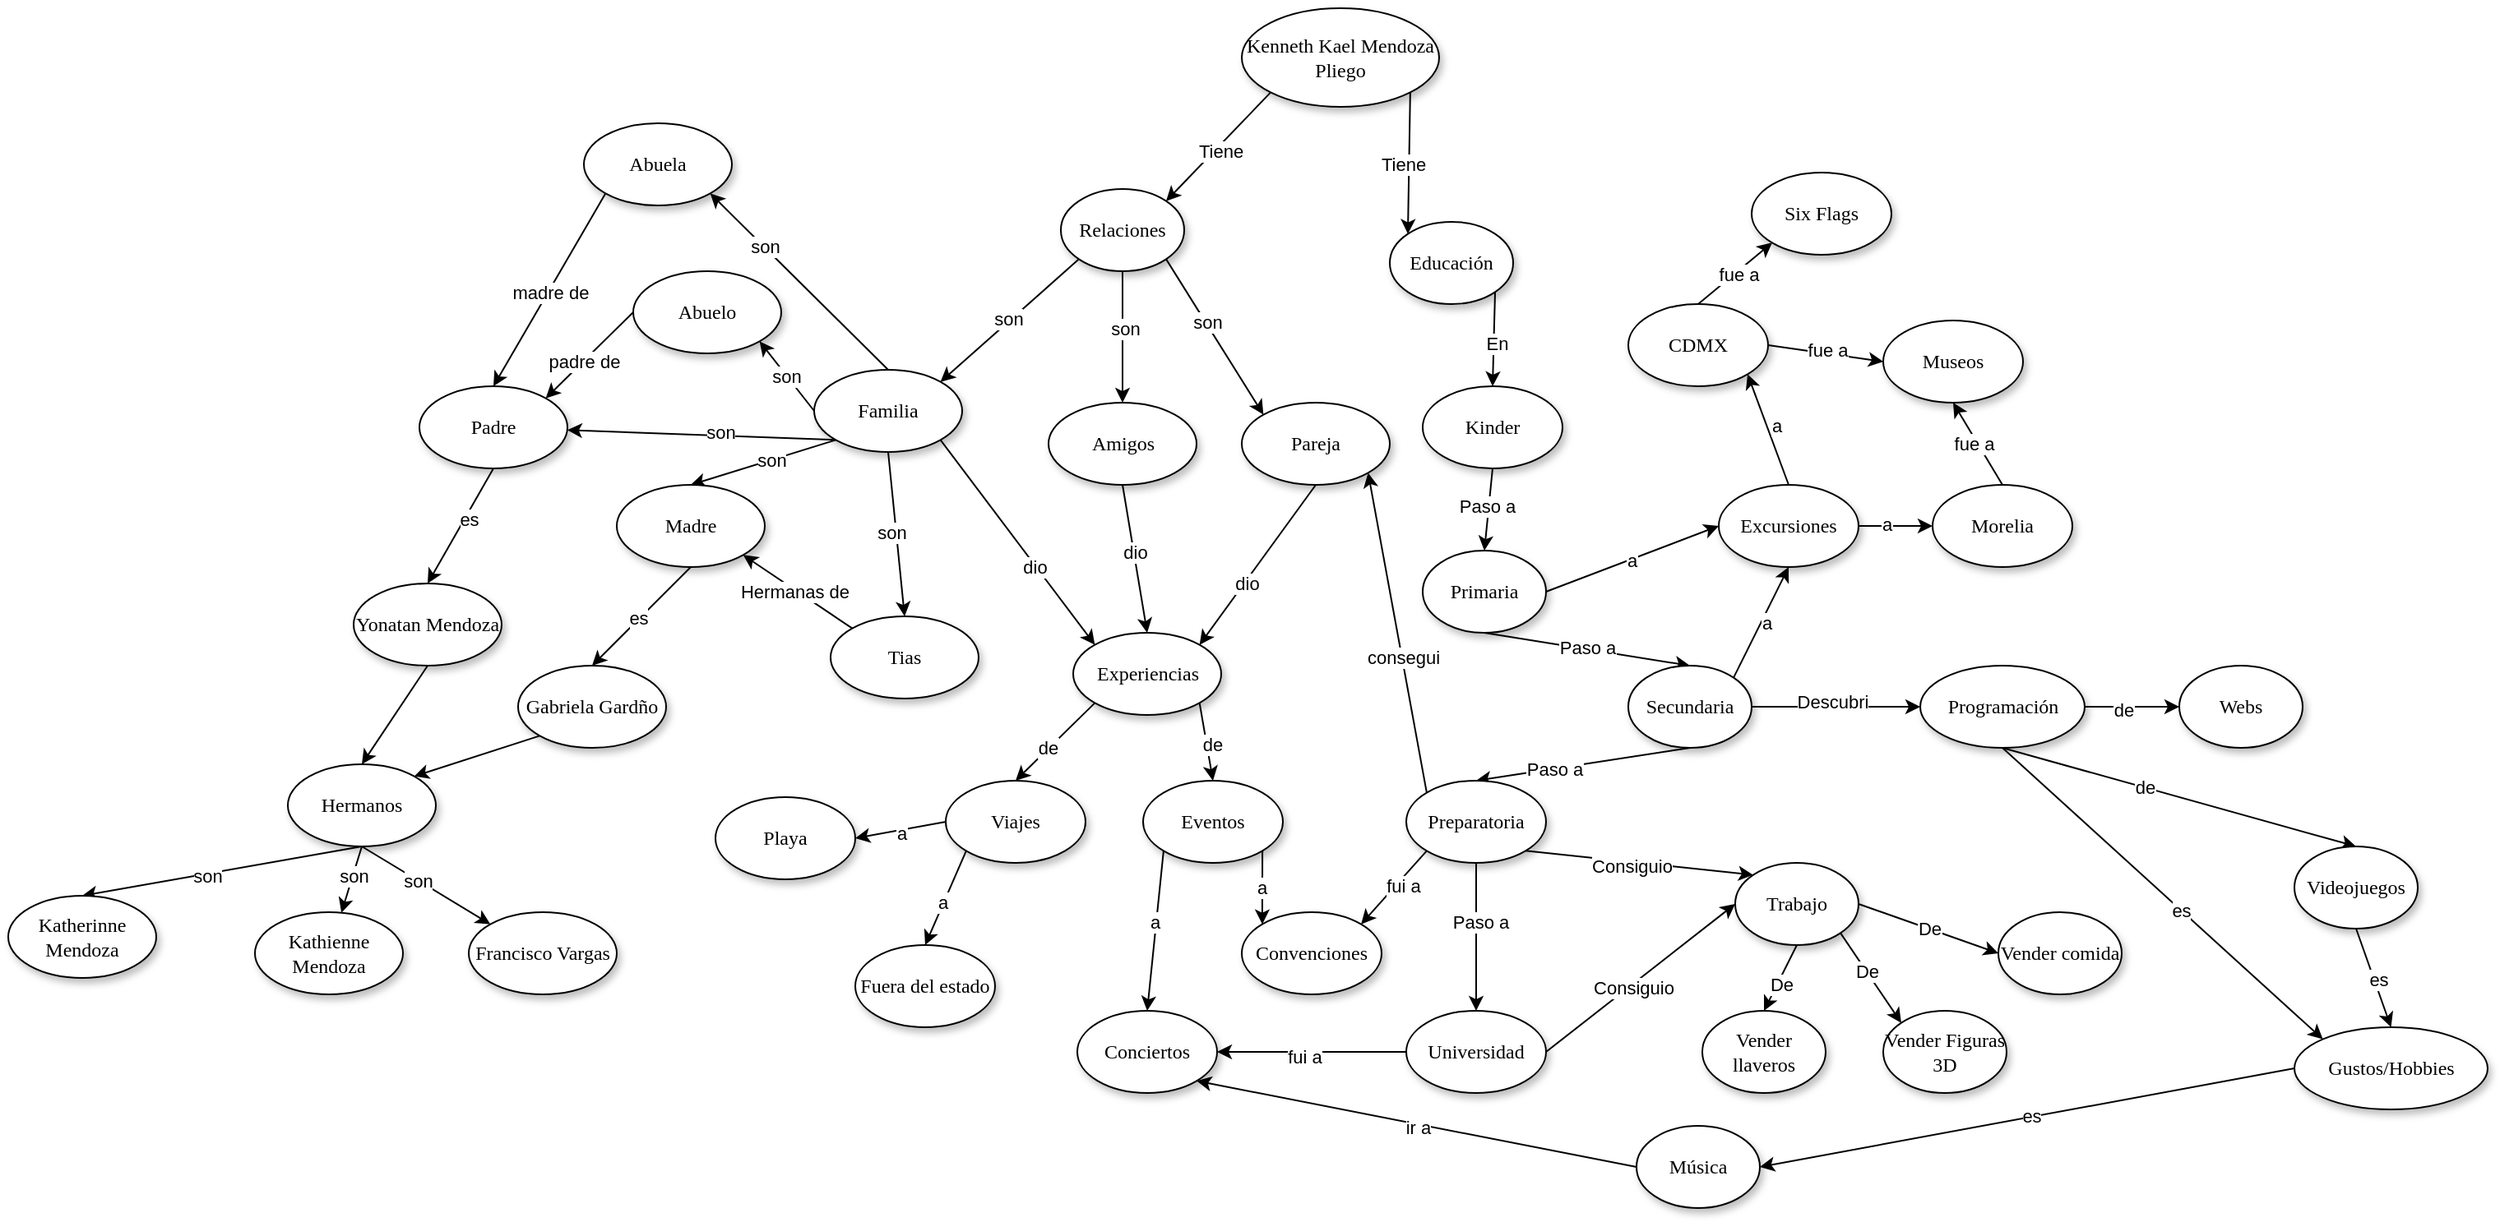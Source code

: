 <mxfile version="22.1.3" type="github">
  <diagram name="Page-1" id="42789a77-a242-8287-6e28-9cd8cfd52e62">
    <mxGraphModel dx="3133" dy="1157" grid="1" gridSize="10" guides="1" tooltips="1" connect="1" arrows="1" fold="1" page="1" pageScale="1" pageWidth="1100" pageHeight="850" background="none" math="0" shadow="0">
      <root>
        <mxCell id="0" />
        <mxCell id="1" parent="0" />
        <mxCell id="-r_-isTQhQeDBbnG6gLD-17" style="rounded=0;orthogonalLoop=1;jettySize=auto;html=1;exitX=1;exitY=1;exitDx=0;exitDy=0;entryX=0;entryY=0;entryDx=0;entryDy=0;" parent="1" source="1ea317790d2ca983-1" target="1ea317790d2ca983-3" edge="1">
          <mxGeometry relative="1" as="geometry" />
        </mxCell>
        <mxCell id="-r_-isTQhQeDBbnG6gLD-61" value="Tiene" style="edgeLabel;html=1;align=center;verticalAlign=middle;resizable=0;points=[];" parent="-r_-isTQhQeDBbnG6gLD-17" vertex="1" connectable="0">
          <mxGeometry x="0.027" y="-4" relative="1" as="geometry">
            <mxPoint as="offset" />
          </mxGeometry>
        </mxCell>
        <mxCell id="-r_-isTQhQeDBbnG6gLD-43" style="rounded=0;orthogonalLoop=1;jettySize=auto;html=1;exitX=0;exitY=1;exitDx=0;exitDy=0;entryX=1;entryY=0;entryDx=0;entryDy=0;" parent="1" source="1ea317790d2ca983-1" target="S-vitXxfWEApG-Yg7RLW-3" edge="1">
          <mxGeometry relative="1" as="geometry" />
        </mxCell>
        <mxCell id="-r_-isTQhQeDBbnG6gLD-60" value="Tiene" style="edgeLabel;html=1;align=center;verticalAlign=middle;resizable=0;points=[];" parent="-r_-isTQhQeDBbnG6gLD-43" vertex="1" connectable="0">
          <mxGeometry x="0.024" y="3" relative="1" as="geometry">
            <mxPoint as="offset" />
          </mxGeometry>
        </mxCell>
        <mxCell id="1ea317790d2ca983-1" value="Kenneth Kael Mendoza Pliego" style="ellipse;whiteSpace=wrap;html=1;rounded=0;shadow=1;comic=0;labelBackgroundColor=none;strokeWidth=1;fontFamily=Verdana;fontSize=12;align=center;" parent="1" vertex="1">
          <mxGeometry x="-50" width="120" height="60" as="geometry" />
        </mxCell>
        <mxCell id="-r_-isTQhQeDBbnG6gLD-18" style="rounded=0;orthogonalLoop=1;jettySize=auto;html=1;exitX=1;exitY=1;exitDx=0;exitDy=0;entryX=0.5;entryY=0;entryDx=0;entryDy=0;" parent="1" source="1ea317790d2ca983-3" target="S-vitXxfWEApG-Yg7RLW-14" edge="1">
          <mxGeometry relative="1" as="geometry" />
        </mxCell>
        <mxCell id="-r_-isTQhQeDBbnG6gLD-62" value="En" style="edgeLabel;html=1;align=center;verticalAlign=middle;resizable=0;points=[];" parent="-r_-isTQhQeDBbnG6gLD-18" vertex="1" connectable="0">
          <mxGeometry x="0.1" y="2" relative="1" as="geometry">
            <mxPoint as="offset" />
          </mxGeometry>
        </mxCell>
        <mxCell id="1ea317790d2ca983-3" value="&lt;span&gt;Educación&lt;/span&gt;" style="ellipse;whiteSpace=wrap;html=1;rounded=0;shadow=1;comic=0;labelBackgroundColor=none;strokeWidth=1;fontFamily=Verdana;fontSize=12;align=center;" parent="1" vertex="1">
          <mxGeometry x="40" y="130" width="75" height="50" as="geometry" />
        </mxCell>
        <mxCell id="-r_-isTQhQeDBbnG6gLD-40" style="rounded=0;orthogonalLoop=1;jettySize=auto;html=1;exitX=1;exitY=1;exitDx=0;exitDy=0;entryX=0;entryY=0;entryDx=0;entryDy=0;" parent="1" source="S-vitXxfWEApG-Yg7RLW-3" target="S-vitXxfWEApG-Yg7RLW-9" edge="1">
          <mxGeometry relative="1" as="geometry" />
        </mxCell>
        <mxCell id="-r_-isTQhQeDBbnG6gLD-80" value="son" style="edgeLabel;html=1;align=center;verticalAlign=middle;resizable=0;points=[];" parent="-r_-isTQhQeDBbnG6gLD-40" vertex="1" connectable="0">
          <mxGeometry x="-0.197" y="1" relative="1" as="geometry">
            <mxPoint as="offset" />
          </mxGeometry>
        </mxCell>
        <mxCell id="-r_-isTQhQeDBbnG6gLD-41" style="rounded=0;orthogonalLoop=1;jettySize=auto;html=1;exitX=0.5;exitY=1;exitDx=0;exitDy=0;entryX=0.5;entryY=0;entryDx=0;entryDy=0;" parent="1" source="S-vitXxfWEApG-Yg7RLW-3" target="S-vitXxfWEApG-Yg7RLW-8" edge="1">
          <mxGeometry relative="1" as="geometry" />
        </mxCell>
        <mxCell id="-r_-isTQhQeDBbnG6gLD-79" value="son" style="edgeLabel;html=1;align=center;verticalAlign=middle;resizable=0;points=[];" parent="-r_-isTQhQeDBbnG6gLD-41" vertex="1" connectable="0">
          <mxGeometry x="-0.12" y="1" relative="1" as="geometry">
            <mxPoint as="offset" />
          </mxGeometry>
        </mxCell>
        <mxCell id="-r_-isTQhQeDBbnG6gLD-42" style="rounded=0;orthogonalLoop=1;jettySize=auto;html=1;exitX=0;exitY=1;exitDx=0;exitDy=0;entryX=1;entryY=0;entryDx=0;entryDy=0;" parent="1" source="S-vitXxfWEApG-Yg7RLW-3" target="S-vitXxfWEApG-Yg7RLW-7" edge="1">
          <mxGeometry relative="1" as="geometry" />
        </mxCell>
        <mxCell id="-r_-isTQhQeDBbnG6gLD-78" value="son" style="edgeLabel;html=1;align=center;verticalAlign=middle;resizable=0;points=[];" parent="-r_-isTQhQeDBbnG6gLD-42" vertex="1" connectable="0">
          <mxGeometry x="-0.001" y="-2" relative="1" as="geometry">
            <mxPoint as="offset" />
          </mxGeometry>
        </mxCell>
        <mxCell id="S-vitXxfWEApG-Yg7RLW-3" value="&lt;span&gt;Relaciones&lt;br&gt;&lt;/span&gt;" style="ellipse;whiteSpace=wrap;html=1;rounded=0;shadow=1;comic=0;labelBackgroundColor=none;strokeWidth=1;fontFamily=Verdana;fontSize=12;align=center;" parent="1" vertex="1">
          <mxGeometry x="-160" y="110" width="75" height="50" as="geometry" />
        </mxCell>
        <mxCell id="KmFVIG2ejfnUn7Ic81ta-1" style="rounded=0;orthogonalLoop=1;jettySize=auto;html=1;exitX=0;exitY=1;exitDx=0;exitDy=0;entryX=0.5;entryY=0;entryDx=0;entryDy=0;" edge="1" parent="1" source="S-vitXxfWEApG-Yg7RLW-4" target="-r_-isTQhQeDBbnG6gLD-57">
          <mxGeometry relative="1" as="geometry" />
        </mxCell>
        <mxCell id="KmFVIG2ejfnUn7Ic81ta-2" value="de" style="edgeLabel;html=1;align=center;verticalAlign=middle;resizable=0;points=[];" vertex="1" connectable="0" parent="KmFVIG2ejfnUn7Ic81ta-1">
          <mxGeometry x="0.152" y="-1" relative="1" as="geometry">
            <mxPoint as="offset" />
          </mxGeometry>
        </mxCell>
        <mxCell id="KmFVIG2ejfnUn7Ic81ta-3" style="rounded=0;orthogonalLoop=1;jettySize=auto;html=1;exitX=1;exitY=1;exitDx=0;exitDy=0;entryX=0.5;entryY=0;entryDx=0;entryDy=0;" edge="1" parent="1" source="S-vitXxfWEApG-Yg7RLW-4" target="-r_-isTQhQeDBbnG6gLD-126">
          <mxGeometry relative="1" as="geometry" />
        </mxCell>
        <mxCell id="KmFVIG2ejfnUn7Ic81ta-4" value="de" style="edgeLabel;html=1;align=center;verticalAlign=middle;resizable=0;points=[];" vertex="1" connectable="0" parent="KmFVIG2ejfnUn7Ic81ta-3">
          <mxGeometry x="0.075" y="3" relative="1" as="geometry">
            <mxPoint as="offset" />
          </mxGeometry>
        </mxCell>
        <mxCell id="S-vitXxfWEApG-Yg7RLW-4" value="&lt;span&gt;Experiencias&lt;br&gt;&lt;/span&gt;" style="ellipse;whiteSpace=wrap;html=1;rounded=0;shadow=1;comic=0;labelBackgroundColor=none;strokeWidth=1;fontFamily=Verdana;fontSize=12;align=center;" parent="1" vertex="1">
          <mxGeometry x="-152.5" y="380" width="90" height="50" as="geometry" />
        </mxCell>
        <mxCell id="-r_-isTQhQeDBbnG6gLD-5" style="rounded=0;orthogonalLoop=1;jettySize=auto;html=1;exitX=0;exitY=1;exitDx=0;exitDy=0;" parent="1" source="S-vitXxfWEApG-Yg7RLW-7" target="S-vitXxfWEApG-Yg7RLW-18" edge="1">
          <mxGeometry relative="1" as="geometry" />
        </mxCell>
        <mxCell id="-r_-isTQhQeDBbnG6gLD-85" value="son" style="edgeLabel;html=1;align=center;verticalAlign=middle;resizable=0;points=[];" parent="-r_-isTQhQeDBbnG6gLD-5" vertex="1" connectable="0">
          <mxGeometry x="-0.128" y="-2" relative="1" as="geometry">
            <mxPoint as="offset" />
          </mxGeometry>
        </mxCell>
        <mxCell id="-r_-isTQhQeDBbnG6gLD-6" style="rounded=0;orthogonalLoop=1;jettySize=auto;html=1;exitX=0;exitY=1;exitDx=0;exitDy=0;entryX=0.5;entryY=0;entryDx=0;entryDy=0;" parent="1" source="S-vitXxfWEApG-Yg7RLW-7" target="S-vitXxfWEApG-Yg7RLW-19" edge="1">
          <mxGeometry relative="1" as="geometry" />
        </mxCell>
        <mxCell id="-r_-isTQhQeDBbnG6gLD-84" value="son" style="edgeLabel;html=1;align=center;verticalAlign=middle;resizable=0;points=[];" parent="-r_-isTQhQeDBbnG6gLD-6" vertex="1" connectable="0">
          <mxGeometry x="-0.101" relative="1" as="geometry">
            <mxPoint as="offset" />
          </mxGeometry>
        </mxCell>
        <mxCell id="-r_-isTQhQeDBbnG6gLD-22" style="rounded=0;orthogonalLoop=1;jettySize=auto;html=1;exitX=1;exitY=1;exitDx=0;exitDy=0;entryX=0;entryY=0;entryDx=0;entryDy=0;" parent="1" source="S-vitXxfWEApG-Yg7RLW-7" target="S-vitXxfWEApG-Yg7RLW-4" edge="1">
          <mxGeometry relative="1" as="geometry" />
        </mxCell>
        <mxCell id="-r_-isTQhQeDBbnG6gLD-83" value="dio" style="edgeLabel;html=1;align=center;verticalAlign=middle;resizable=0;points=[];" parent="-r_-isTQhQeDBbnG6gLD-22" vertex="1" connectable="0">
          <mxGeometry x="0.228" y="-1" relative="1" as="geometry">
            <mxPoint as="offset" />
          </mxGeometry>
        </mxCell>
        <mxCell id="-r_-isTQhQeDBbnG6gLD-115" style="rounded=0;orthogonalLoop=1;jettySize=auto;html=1;exitX=0;exitY=0.5;exitDx=0;exitDy=0;entryX=1;entryY=1;entryDx=0;entryDy=0;" parent="1" source="S-vitXxfWEApG-Yg7RLW-7" target="S-vitXxfWEApG-Yg7RLW-30" edge="1">
          <mxGeometry relative="1" as="geometry" />
        </mxCell>
        <mxCell id="-r_-isTQhQeDBbnG6gLD-116" value="son" style="edgeLabel;html=1;align=center;verticalAlign=middle;resizable=0;points=[];" parent="-r_-isTQhQeDBbnG6gLD-115" vertex="1" connectable="0">
          <mxGeometry x="0.027" relative="1" as="geometry">
            <mxPoint as="offset" />
          </mxGeometry>
        </mxCell>
        <mxCell id="-r_-isTQhQeDBbnG6gLD-117" style="rounded=0;orthogonalLoop=1;jettySize=auto;html=1;exitX=0.5;exitY=0;exitDx=0;exitDy=0;entryX=1;entryY=1;entryDx=0;entryDy=0;" parent="1" source="S-vitXxfWEApG-Yg7RLW-7" target="S-vitXxfWEApG-Yg7RLW-31" edge="1">
          <mxGeometry relative="1" as="geometry" />
        </mxCell>
        <mxCell id="-r_-isTQhQeDBbnG6gLD-118" value="son" style="edgeLabel;html=1;align=center;verticalAlign=middle;resizable=0;points=[];" parent="-r_-isTQhQeDBbnG6gLD-117" vertex="1" connectable="0">
          <mxGeometry x="0.397" y="-1" relative="1" as="geometry">
            <mxPoint as="offset" />
          </mxGeometry>
        </mxCell>
        <mxCell id="-r_-isTQhQeDBbnG6gLD-123" style="rounded=0;orthogonalLoop=1;jettySize=auto;html=1;exitX=0.5;exitY=1;exitDx=0;exitDy=0;entryX=0.5;entryY=0;entryDx=0;entryDy=0;" parent="1" source="S-vitXxfWEApG-Yg7RLW-7" target="S-vitXxfWEApG-Yg7RLW-29" edge="1">
          <mxGeometry relative="1" as="geometry" />
        </mxCell>
        <mxCell id="-r_-isTQhQeDBbnG6gLD-124" value="son" style="edgeLabel;html=1;align=center;verticalAlign=middle;resizable=0;points=[];" parent="-r_-isTQhQeDBbnG6gLD-123" vertex="1" connectable="0">
          <mxGeometry x="-0.031" y="-3" relative="1" as="geometry">
            <mxPoint as="offset" />
          </mxGeometry>
        </mxCell>
        <mxCell id="S-vitXxfWEApG-Yg7RLW-7" value="&lt;span&gt;Familia&lt;br&gt;&lt;/span&gt;" style="ellipse;whiteSpace=wrap;html=1;rounded=0;shadow=1;comic=0;labelBackgroundColor=none;strokeWidth=1;fontFamily=Verdana;fontSize=12;align=center;" parent="1" vertex="1">
          <mxGeometry x="-310" y="220" width="90" height="50" as="geometry" />
        </mxCell>
        <mxCell id="-r_-isTQhQeDBbnG6gLD-21" style="rounded=0;orthogonalLoop=1;jettySize=auto;html=1;exitX=0.5;exitY=1;exitDx=0;exitDy=0;entryX=0.5;entryY=0;entryDx=0;entryDy=0;" parent="1" source="S-vitXxfWEApG-Yg7RLW-8" target="S-vitXxfWEApG-Yg7RLW-4" edge="1">
          <mxGeometry relative="1" as="geometry" />
        </mxCell>
        <mxCell id="-r_-isTQhQeDBbnG6gLD-82" value="dio" style="edgeLabel;html=1;align=center;verticalAlign=middle;resizable=0;points=[];" parent="-r_-isTQhQeDBbnG6gLD-21" vertex="1" connectable="0">
          <mxGeometry x="-0.098" y="1" relative="1" as="geometry">
            <mxPoint as="offset" />
          </mxGeometry>
        </mxCell>
        <mxCell id="S-vitXxfWEApG-Yg7RLW-8" value="&lt;span&gt;Amigos&lt;br&gt;&lt;/span&gt;" style="ellipse;whiteSpace=wrap;html=1;rounded=0;shadow=1;comic=0;labelBackgroundColor=none;strokeWidth=1;fontFamily=Verdana;fontSize=12;align=center;" parent="1" vertex="1">
          <mxGeometry x="-167.5" y="240" width="90" height="50" as="geometry" />
        </mxCell>
        <mxCell id="-r_-isTQhQeDBbnG6gLD-20" style="rounded=0;orthogonalLoop=1;jettySize=auto;html=1;exitX=0.5;exitY=1;exitDx=0;exitDy=0;entryX=1;entryY=0;entryDx=0;entryDy=0;" parent="1" source="S-vitXxfWEApG-Yg7RLW-9" target="S-vitXxfWEApG-Yg7RLW-4" edge="1">
          <mxGeometry relative="1" as="geometry" />
        </mxCell>
        <mxCell id="-r_-isTQhQeDBbnG6gLD-81" value="dio" style="edgeLabel;html=1;align=center;verticalAlign=middle;resizable=0;points=[];" parent="-r_-isTQhQeDBbnG6gLD-20" vertex="1" connectable="0">
          <mxGeometry x="0.211" y="1" relative="1" as="geometry">
            <mxPoint as="offset" />
          </mxGeometry>
        </mxCell>
        <mxCell id="S-vitXxfWEApG-Yg7RLW-9" value="&lt;span&gt;Pareja&lt;br&gt;&lt;/span&gt;" style="ellipse;whiteSpace=wrap;html=1;rounded=0;shadow=1;comic=0;labelBackgroundColor=none;strokeWidth=1;fontFamily=Verdana;fontSize=12;align=center;" parent="1" vertex="1">
          <mxGeometry x="-50" y="240" width="90" height="50" as="geometry" />
        </mxCell>
        <mxCell id="-r_-isTQhQeDBbnG6gLD-30" style="rounded=0;orthogonalLoop=1;jettySize=auto;html=1;exitX=0.5;exitY=1;exitDx=0;exitDy=0;entryX=0.5;entryY=0;entryDx=0;entryDy=0;" parent="1" source="S-vitXxfWEApG-Yg7RLW-10" target="S-vitXxfWEApG-Yg7RLW-11" edge="1">
          <mxGeometry relative="1" as="geometry" />
        </mxCell>
        <mxCell id="-r_-isTQhQeDBbnG6gLD-64" value="Paso a" style="edgeLabel;html=1;align=center;verticalAlign=middle;resizable=0;points=[];" parent="-r_-isTQhQeDBbnG6gLD-30" vertex="1" connectable="0">
          <mxGeometry x="-0.007" y="1" relative="1" as="geometry">
            <mxPoint as="offset" />
          </mxGeometry>
        </mxCell>
        <mxCell id="-r_-isTQhQeDBbnG6gLD-113" style="rounded=0;orthogonalLoop=1;jettySize=auto;html=1;exitX=1;exitY=0.5;exitDx=0;exitDy=0;entryX=0;entryY=0.5;entryDx=0;entryDy=0;" parent="1" source="S-vitXxfWEApG-Yg7RLW-10" target="-r_-isTQhQeDBbnG6gLD-97" edge="1">
          <mxGeometry relative="1" as="geometry" />
        </mxCell>
        <mxCell id="-r_-isTQhQeDBbnG6gLD-114" value="a" style="edgeLabel;html=1;align=center;verticalAlign=middle;resizable=0;points=[];" parent="-r_-isTQhQeDBbnG6gLD-113" vertex="1" connectable="0">
          <mxGeometry x="-0.014" y="-1" relative="1" as="geometry">
            <mxPoint as="offset" />
          </mxGeometry>
        </mxCell>
        <mxCell id="S-vitXxfWEApG-Yg7RLW-10" value="&lt;span&gt;Primaria&lt;/span&gt;" style="ellipse;whiteSpace=wrap;html=1;rounded=0;shadow=1;comic=0;labelBackgroundColor=none;strokeWidth=1;fontFamily=Verdana;fontSize=12;align=center;" parent="1" vertex="1">
          <mxGeometry x="60" y="330" width="75" height="50" as="geometry" />
        </mxCell>
        <mxCell id="-r_-isTQhQeDBbnG6gLD-31" style="rounded=0;orthogonalLoop=1;jettySize=auto;html=1;exitX=0.5;exitY=1;exitDx=0;exitDy=0;entryX=0.5;entryY=0;entryDx=0;entryDy=0;" parent="1" source="S-vitXxfWEApG-Yg7RLW-11" target="S-vitXxfWEApG-Yg7RLW-12" edge="1">
          <mxGeometry relative="1" as="geometry" />
        </mxCell>
        <mxCell id="-r_-isTQhQeDBbnG6gLD-65" value="Paso a" style="edgeLabel;html=1;align=center;verticalAlign=middle;resizable=0;points=[];" parent="-r_-isTQhQeDBbnG6gLD-31" vertex="1" connectable="0">
          <mxGeometry x="0.268" relative="1" as="geometry">
            <mxPoint as="offset" />
          </mxGeometry>
        </mxCell>
        <mxCell id="KmFVIG2ejfnUn7Ic81ta-23" style="rounded=0;orthogonalLoop=1;jettySize=auto;html=1;exitX=1;exitY=0;exitDx=0;exitDy=0;entryX=0.5;entryY=1;entryDx=0;entryDy=0;" edge="1" parent="1" source="S-vitXxfWEApG-Yg7RLW-11" target="-r_-isTQhQeDBbnG6gLD-97">
          <mxGeometry relative="1" as="geometry" />
        </mxCell>
        <mxCell id="KmFVIG2ejfnUn7Ic81ta-24" value="a" style="edgeLabel;html=1;align=center;verticalAlign=middle;resizable=0;points=[];" vertex="1" connectable="0" parent="KmFVIG2ejfnUn7Ic81ta-23">
          <mxGeometry x="0.03" y="-3" relative="1" as="geometry">
            <mxPoint as="offset" />
          </mxGeometry>
        </mxCell>
        <mxCell id="KmFVIG2ejfnUn7Ic81ta-36" style="rounded=0;orthogonalLoop=1;jettySize=auto;html=1;exitX=1;exitY=0.5;exitDx=0;exitDy=0;entryX=0;entryY=0.5;entryDx=0;entryDy=0;" edge="1" parent="1" source="S-vitXxfWEApG-Yg7RLW-11" target="KmFVIG2ejfnUn7Ic81ta-35">
          <mxGeometry relative="1" as="geometry" />
        </mxCell>
        <mxCell id="KmFVIG2ejfnUn7Ic81ta-37" value="Descubri" style="edgeLabel;html=1;align=center;verticalAlign=middle;resizable=0;points=[];" vertex="1" connectable="0" parent="KmFVIG2ejfnUn7Ic81ta-36">
          <mxGeometry x="-0.044" y="3" relative="1" as="geometry">
            <mxPoint as="offset" />
          </mxGeometry>
        </mxCell>
        <mxCell id="S-vitXxfWEApG-Yg7RLW-11" value="&lt;span&gt;Secundaria&lt;/span&gt;" style="ellipse;whiteSpace=wrap;html=1;rounded=0;shadow=1;comic=0;labelBackgroundColor=none;strokeWidth=1;fontFamily=Verdana;fontSize=12;align=center;" parent="1" vertex="1">
          <mxGeometry x="185" y="400" width="75" height="50" as="geometry" />
        </mxCell>
        <mxCell id="-r_-isTQhQeDBbnG6gLD-32" style="rounded=0;orthogonalLoop=1;jettySize=auto;html=1;exitX=0.5;exitY=1;exitDx=0;exitDy=0;entryX=0.5;entryY=0;entryDx=0;entryDy=0;" parent="1" source="S-vitXxfWEApG-Yg7RLW-12" target="S-vitXxfWEApG-Yg7RLW-13" edge="1">
          <mxGeometry relative="1" as="geometry" />
        </mxCell>
        <mxCell id="-r_-isTQhQeDBbnG6gLD-66" value="Paso a" style="edgeLabel;html=1;align=center;verticalAlign=middle;resizable=0;points=[];" parent="-r_-isTQhQeDBbnG6gLD-32" vertex="1" connectable="0">
          <mxGeometry x="-0.206" y="2" relative="1" as="geometry">
            <mxPoint as="offset" />
          </mxGeometry>
        </mxCell>
        <mxCell id="-r_-isTQhQeDBbnG6gLD-33" style="rounded=0;orthogonalLoop=1;jettySize=auto;html=1;exitX=0;exitY=0;exitDx=0;exitDy=0;entryX=1;entryY=1;entryDx=0;entryDy=0;" parent="1" source="S-vitXxfWEApG-Yg7RLW-12" target="S-vitXxfWEApG-Yg7RLW-9" edge="1">
          <mxGeometry relative="1" as="geometry" />
        </mxCell>
        <mxCell id="-r_-isTQhQeDBbnG6gLD-129" value="consegui&lt;br&gt;" style="edgeLabel;html=1;align=center;verticalAlign=middle;resizable=0;points=[];" parent="-r_-isTQhQeDBbnG6gLD-33" vertex="1" connectable="0">
          <mxGeometry x="-0.156" relative="1" as="geometry">
            <mxPoint as="offset" />
          </mxGeometry>
        </mxCell>
        <mxCell id="-r_-isTQhQeDBbnG6gLD-69" style="rounded=0;orthogonalLoop=1;jettySize=auto;html=1;exitX=1;exitY=1;exitDx=0;exitDy=0;entryX=0;entryY=0;entryDx=0;entryDy=0;" parent="1" source="S-vitXxfWEApG-Yg7RLW-12" target="-r_-isTQhQeDBbnG6gLD-44" edge="1">
          <mxGeometry relative="1" as="geometry" />
        </mxCell>
        <mxCell id="-r_-isTQhQeDBbnG6gLD-70" value="Consiguio" style="edgeLabel;html=1;align=center;verticalAlign=middle;resizable=0;points=[];" parent="-r_-isTQhQeDBbnG6gLD-69" vertex="1" connectable="0">
          <mxGeometry x="-0.067" y="-2" relative="1" as="geometry">
            <mxPoint as="offset" />
          </mxGeometry>
        </mxCell>
        <mxCell id="KmFVIG2ejfnUn7Ic81ta-11" style="rounded=0;orthogonalLoop=1;jettySize=auto;html=1;exitX=0;exitY=1;exitDx=0;exitDy=0;entryX=1;entryY=0;entryDx=0;entryDy=0;" edge="1" parent="1" source="S-vitXxfWEApG-Yg7RLW-12" target="-r_-isTQhQeDBbnG6gLD-128">
          <mxGeometry relative="1" as="geometry" />
        </mxCell>
        <mxCell id="KmFVIG2ejfnUn7Ic81ta-12" value="fui a" style="edgeLabel;html=1;align=center;verticalAlign=middle;resizable=0;points=[];" vertex="1" connectable="0" parent="KmFVIG2ejfnUn7Ic81ta-11">
          <mxGeometry x="-0.126" y="3" relative="1" as="geometry">
            <mxPoint as="offset" />
          </mxGeometry>
        </mxCell>
        <mxCell id="S-vitXxfWEApG-Yg7RLW-12" value="&lt;span&gt;Preparatoria&lt;/span&gt;" style="ellipse;whiteSpace=wrap;html=1;rounded=0;shadow=1;comic=0;labelBackgroundColor=none;strokeWidth=1;fontFamily=Verdana;fontSize=12;align=center;" parent="1" vertex="1">
          <mxGeometry x="50" y="470" width="85" height="50" as="geometry" />
        </mxCell>
        <mxCell id="-r_-isTQhQeDBbnG6gLD-68" style="rounded=0;orthogonalLoop=1;jettySize=auto;html=1;exitX=1;exitY=0.5;exitDx=0;exitDy=0;entryX=0;entryY=0.5;entryDx=0;entryDy=0;" parent="1" source="S-vitXxfWEApG-Yg7RLW-13" target="-r_-isTQhQeDBbnG6gLD-44" edge="1">
          <mxGeometry relative="1" as="geometry" />
        </mxCell>
        <mxCell id="-r_-isTQhQeDBbnG6gLD-71" value="Consiguio" style="edgeLabel;html=1;align=center;verticalAlign=middle;resizable=0;points=[];" parent="-r_-isTQhQeDBbnG6gLD-68" vertex="1" connectable="0">
          <mxGeometry x="-0.103" y="-2" relative="1" as="geometry">
            <mxPoint as="offset" />
          </mxGeometry>
        </mxCell>
        <mxCell id="KmFVIG2ejfnUn7Ic81ta-9" style="rounded=0;orthogonalLoop=1;jettySize=auto;html=1;exitX=0;exitY=0.5;exitDx=0;exitDy=0;entryX=1;entryY=0.5;entryDx=0;entryDy=0;" edge="1" parent="1" source="S-vitXxfWEApG-Yg7RLW-13" target="-r_-isTQhQeDBbnG6gLD-127">
          <mxGeometry relative="1" as="geometry" />
        </mxCell>
        <mxCell id="KmFVIG2ejfnUn7Ic81ta-10" value="fui a" style="edgeLabel;html=1;align=center;verticalAlign=middle;resizable=0;points=[];" vertex="1" connectable="0" parent="KmFVIG2ejfnUn7Ic81ta-9">
          <mxGeometry x="0.074" y="3" relative="1" as="geometry">
            <mxPoint as="offset" />
          </mxGeometry>
        </mxCell>
        <mxCell id="S-vitXxfWEApG-Yg7RLW-13" value="&lt;span&gt;Universidad&lt;/span&gt;" style="ellipse;whiteSpace=wrap;html=1;rounded=0;shadow=1;comic=0;labelBackgroundColor=none;strokeWidth=1;fontFamily=Verdana;fontSize=12;align=center;" parent="1" vertex="1">
          <mxGeometry x="50" y="610" width="85" height="50" as="geometry" />
        </mxCell>
        <mxCell id="-r_-isTQhQeDBbnG6gLD-29" style="rounded=0;orthogonalLoop=1;jettySize=auto;html=1;exitX=0.5;exitY=1;exitDx=0;exitDy=0;entryX=0.5;entryY=0;entryDx=0;entryDy=0;" parent="1" source="S-vitXxfWEApG-Yg7RLW-14" target="S-vitXxfWEApG-Yg7RLW-10" edge="1">
          <mxGeometry relative="1" as="geometry" />
        </mxCell>
        <mxCell id="-r_-isTQhQeDBbnG6gLD-63" value="Paso a" style="edgeLabel;html=1;align=center;verticalAlign=middle;resizable=0;points=[];" parent="-r_-isTQhQeDBbnG6gLD-29" vertex="1" connectable="0">
          <mxGeometry x="-0.084" y="-1" relative="1" as="geometry">
            <mxPoint as="offset" />
          </mxGeometry>
        </mxCell>
        <mxCell id="S-vitXxfWEApG-Yg7RLW-14" value="&lt;span&gt;Kinder&lt;br&gt;&lt;/span&gt;" style="ellipse;whiteSpace=wrap;html=1;rounded=0;shadow=1;comic=0;labelBackgroundColor=none;strokeWidth=1;fontFamily=Verdana;fontSize=12;align=center;" parent="1" vertex="1">
          <mxGeometry x="60" y="230" width="85" height="50" as="geometry" />
        </mxCell>
        <mxCell id="-r_-isTQhQeDBbnG6gLD-12" style="rounded=0;orthogonalLoop=1;jettySize=auto;html=1;exitX=0.5;exitY=1;exitDx=0;exitDy=0;entryX=0.5;entryY=0;entryDx=0;entryDy=0;" parent="1" source="S-vitXxfWEApG-Yg7RLW-18" target="S-vitXxfWEApG-Yg7RLW-23" edge="1">
          <mxGeometry relative="1" as="geometry" />
        </mxCell>
        <mxCell id="-r_-isTQhQeDBbnG6gLD-87" value="es" style="edgeLabel;html=1;align=center;verticalAlign=middle;resizable=0;points=[];" parent="-r_-isTQhQeDBbnG6gLD-12" vertex="1" connectable="0">
          <mxGeometry x="-0.144" y="2" relative="1" as="geometry">
            <mxPoint as="offset" />
          </mxGeometry>
        </mxCell>
        <mxCell id="S-vitXxfWEApG-Yg7RLW-18" value="&lt;span&gt;Padre&lt;br&gt;&lt;/span&gt;" style="ellipse;whiteSpace=wrap;html=1;rounded=0;shadow=1;comic=0;labelBackgroundColor=none;strokeWidth=1;fontFamily=Verdana;fontSize=12;align=center;" parent="1" vertex="1">
          <mxGeometry x="-550" y="230" width="90" height="50" as="geometry" />
        </mxCell>
        <mxCell id="-r_-isTQhQeDBbnG6gLD-11" style="rounded=0;orthogonalLoop=1;jettySize=auto;html=1;exitX=0.5;exitY=1;exitDx=0;exitDy=0;entryX=0.5;entryY=0;entryDx=0;entryDy=0;" parent="1" source="S-vitXxfWEApG-Yg7RLW-19" target="S-vitXxfWEApG-Yg7RLW-24" edge="1">
          <mxGeometry relative="1" as="geometry" />
        </mxCell>
        <mxCell id="-r_-isTQhQeDBbnG6gLD-86" value="es" style="edgeLabel;html=1;align=center;verticalAlign=middle;resizable=0;points=[];" parent="-r_-isTQhQeDBbnG6gLD-11" vertex="1" connectable="0">
          <mxGeometry x="0.033" y="-1" relative="1" as="geometry">
            <mxPoint as="offset" />
          </mxGeometry>
        </mxCell>
        <mxCell id="S-vitXxfWEApG-Yg7RLW-19" value="&lt;span&gt;Madre&lt;br&gt;&lt;/span&gt;" style="ellipse;whiteSpace=wrap;html=1;rounded=0;shadow=1;comic=0;labelBackgroundColor=none;strokeWidth=1;fontFamily=Verdana;fontSize=12;align=center;" parent="1" vertex="1">
          <mxGeometry x="-430" y="290" width="90" height="50" as="geometry" />
        </mxCell>
        <mxCell id="-r_-isTQhQeDBbnG6gLD-8" style="rounded=0;orthogonalLoop=1;jettySize=auto;html=1;exitX=0.5;exitY=1;exitDx=0;exitDy=0;entryX=0.5;entryY=0;entryDx=0;entryDy=0;" parent="1" source="S-vitXxfWEApG-Yg7RLW-20" target="S-vitXxfWEApG-Yg7RLW-26" edge="1">
          <mxGeometry relative="1" as="geometry" />
        </mxCell>
        <mxCell id="-r_-isTQhQeDBbnG6gLD-88" value="son" style="edgeLabel;html=1;align=center;verticalAlign=middle;resizable=0;points=[];" parent="-r_-isTQhQeDBbnG6gLD-8" vertex="1" connectable="0">
          <mxGeometry x="0.113" y="1" relative="1" as="geometry">
            <mxPoint as="offset" />
          </mxGeometry>
        </mxCell>
        <mxCell id="-r_-isTQhQeDBbnG6gLD-9" style="rounded=0;orthogonalLoop=1;jettySize=auto;html=1;exitX=0.5;exitY=1;exitDx=0;exitDy=0;" parent="1" source="S-vitXxfWEApG-Yg7RLW-20" target="S-vitXxfWEApG-Yg7RLW-27" edge="1">
          <mxGeometry relative="1" as="geometry" />
        </mxCell>
        <mxCell id="-r_-isTQhQeDBbnG6gLD-89" value="son" style="edgeLabel;html=1;align=center;verticalAlign=middle;resizable=0;points=[];" parent="-r_-isTQhQeDBbnG6gLD-9" vertex="1" connectable="0">
          <mxGeometry x="-0.13" relative="1" as="geometry">
            <mxPoint as="offset" />
          </mxGeometry>
        </mxCell>
        <mxCell id="-r_-isTQhQeDBbnG6gLD-13" style="rounded=0;orthogonalLoop=1;jettySize=auto;html=1;exitX=0.5;exitY=1;exitDx=0;exitDy=0;entryX=0;entryY=0;entryDx=0;entryDy=0;" parent="1" source="S-vitXxfWEApG-Yg7RLW-20" target="S-vitXxfWEApG-Yg7RLW-28" edge="1">
          <mxGeometry relative="1" as="geometry" />
        </mxCell>
        <mxCell id="-r_-isTQhQeDBbnG6gLD-90" value="son" style="edgeLabel;html=1;align=center;verticalAlign=middle;resizable=0;points=[];" parent="-r_-isTQhQeDBbnG6gLD-13" vertex="1" connectable="0">
          <mxGeometry x="-0.138" relative="1" as="geometry">
            <mxPoint as="offset" />
          </mxGeometry>
        </mxCell>
        <mxCell id="S-vitXxfWEApG-Yg7RLW-20" value="&lt;span&gt;Hermanos&lt;br&gt;&lt;/span&gt;" style="ellipse;whiteSpace=wrap;html=1;rounded=0;shadow=1;comic=0;labelBackgroundColor=none;strokeWidth=1;fontFamily=Verdana;fontSize=12;align=center;" parent="1" vertex="1">
          <mxGeometry x="-630" y="460" width="90" height="50" as="geometry" />
        </mxCell>
        <mxCell id="-r_-isTQhQeDBbnG6gLD-14" style="rounded=0;orthogonalLoop=1;jettySize=auto;html=1;exitX=0.5;exitY=1;exitDx=0;exitDy=0;entryX=0.5;entryY=0;entryDx=0;entryDy=0;" parent="1" source="S-vitXxfWEApG-Yg7RLW-23" target="S-vitXxfWEApG-Yg7RLW-20" edge="1">
          <mxGeometry relative="1" as="geometry" />
        </mxCell>
        <mxCell id="S-vitXxfWEApG-Yg7RLW-23" value="&lt;span&gt;Yonatan Mendoza&lt;br&gt;&lt;/span&gt;" style="ellipse;whiteSpace=wrap;html=1;rounded=0;shadow=1;comic=0;labelBackgroundColor=none;strokeWidth=1;fontFamily=Verdana;fontSize=12;align=center;" parent="1" vertex="1">
          <mxGeometry x="-590" y="350" width="90" height="50" as="geometry" />
        </mxCell>
        <mxCell id="-r_-isTQhQeDBbnG6gLD-15" style="rounded=0;orthogonalLoop=1;jettySize=auto;html=1;exitX=0;exitY=1;exitDx=0;exitDy=0;entryX=1;entryY=0;entryDx=0;entryDy=0;" parent="1" source="S-vitXxfWEApG-Yg7RLW-24" target="S-vitXxfWEApG-Yg7RLW-20" edge="1">
          <mxGeometry relative="1" as="geometry">
            <mxPoint x="-605" y="450" as="targetPoint" />
          </mxGeometry>
        </mxCell>
        <mxCell id="S-vitXxfWEApG-Yg7RLW-24" value="&lt;span&gt;Gabriela Gardño&lt;br&gt;&lt;/span&gt;" style="ellipse;whiteSpace=wrap;html=1;rounded=0;shadow=1;comic=0;labelBackgroundColor=none;strokeWidth=1;fontFamily=Verdana;fontSize=12;align=center;" parent="1" vertex="1">
          <mxGeometry x="-490" y="400" width="90" height="50" as="geometry" />
        </mxCell>
        <mxCell id="S-vitXxfWEApG-Yg7RLW-26" value="&lt;span&gt;Katherinne Mendoza&lt;br&gt;&lt;/span&gt;" style="ellipse;whiteSpace=wrap;html=1;rounded=0;shadow=1;comic=0;labelBackgroundColor=none;strokeWidth=1;fontFamily=Verdana;fontSize=12;align=center;" parent="1" vertex="1">
          <mxGeometry x="-800" y="540" width="90" height="50" as="geometry" />
        </mxCell>
        <mxCell id="S-vitXxfWEApG-Yg7RLW-27" value="&lt;span&gt;Kathienne Mendoza&lt;br&gt;&lt;/span&gt;" style="ellipse;whiteSpace=wrap;html=1;rounded=0;shadow=1;comic=0;labelBackgroundColor=none;strokeWidth=1;fontFamily=Verdana;fontSize=12;align=center;" parent="1" vertex="1">
          <mxGeometry x="-650" y="550" width="90" height="50" as="geometry" />
        </mxCell>
        <mxCell id="S-vitXxfWEApG-Yg7RLW-28" value="&lt;span&gt;Francisco Vargas&lt;br&gt;&lt;/span&gt;" style="ellipse;whiteSpace=wrap;html=1;rounded=0;shadow=1;comic=0;labelBackgroundColor=none;strokeWidth=1;fontFamily=Verdana;fontSize=12;align=center;" parent="1" vertex="1">
          <mxGeometry x="-520" y="550" width="90" height="50" as="geometry" />
        </mxCell>
        <mxCell id="-r_-isTQhQeDBbnG6gLD-95" style="rounded=0;orthogonalLoop=1;jettySize=auto;html=1;exitX=0;exitY=0;exitDx=0;exitDy=0;entryX=1;entryY=1;entryDx=0;entryDy=0;" parent="1" source="S-vitXxfWEApG-Yg7RLW-29" target="S-vitXxfWEApG-Yg7RLW-19" edge="1">
          <mxGeometry relative="1" as="geometry" />
        </mxCell>
        <mxCell id="-r_-isTQhQeDBbnG6gLD-96" value="Hermanas de" style="edgeLabel;html=1;align=center;verticalAlign=middle;resizable=0;points=[];" parent="-r_-isTQhQeDBbnG6gLD-95" vertex="1" connectable="0">
          <mxGeometry x="0.055" y="1" relative="1" as="geometry">
            <mxPoint as="offset" />
          </mxGeometry>
        </mxCell>
        <mxCell id="S-vitXxfWEApG-Yg7RLW-29" value="&lt;span&gt;Tias&lt;br&gt;&lt;/span&gt;" style="ellipse;whiteSpace=wrap;html=1;rounded=0;shadow=1;comic=0;labelBackgroundColor=none;strokeWidth=1;fontFamily=Verdana;fontSize=12;align=center;" parent="1" vertex="1">
          <mxGeometry x="-300" y="370" width="90" height="50" as="geometry" />
        </mxCell>
        <mxCell id="-r_-isTQhQeDBbnG6gLD-119" style="rounded=0;orthogonalLoop=1;jettySize=auto;html=1;exitX=0;exitY=0.5;exitDx=0;exitDy=0;entryX=1;entryY=0;entryDx=0;entryDy=0;" parent="1" source="S-vitXxfWEApG-Yg7RLW-30" target="S-vitXxfWEApG-Yg7RLW-18" edge="1">
          <mxGeometry relative="1" as="geometry" />
        </mxCell>
        <mxCell id="-r_-isTQhQeDBbnG6gLD-120" value="padre de" style="edgeLabel;html=1;align=center;verticalAlign=middle;resizable=0;points=[];" parent="-r_-isTQhQeDBbnG6gLD-119" vertex="1" connectable="0">
          <mxGeometry x="0.106" y="1" relative="1" as="geometry">
            <mxPoint x="-1" as="offset" />
          </mxGeometry>
        </mxCell>
        <mxCell id="S-vitXxfWEApG-Yg7RLW-30" value="&lt;span&gt;Abuelo&lt;br&gt;&lt;/span&gt;" style="ellipse;whiteSpace=wrap;html=1;rounded=0;shadow=1;comic=0;labelBackgroundColor=none;strokeWidth=1;fontFamily=Verdana;fontSize=12;align=center;" parent="1" vertex="1">
          <mxGeometry x="-420" y="160" width="90" height="50" as="geometry" />
        </mxCell>
        <mxCell id="-r_-isTQhQeDBbnG6gLD-121" style="rounded=0;orthogonalLoop=1;jettySize=auto;html=1;exitX=0;exitY=1;exitDx=0;exitDy=0;entryX=0.5;entryY=0;entryDx=0;entryDy=0;" parent="1" source="S-vitXxfWEApG-Yg7RLW-31" target="S-vitXxfWEApG-Yg7RLW-18" edge="1">
          <mxGeometry relative="1" as="geometry" />
        </mxCell>
        <mxCell id="-r_-isTQhQeDBbnG6gLD-122" value="madre de&amp;nbsp;" style="edgeLabel;html=1;align=center;verticalAlign=middle;resizable=0;points=[];" parent="-r_-isTQhQeDBbnG6gLD-121" vertex="1" connectable="0">
          <mxGeometry x="0.003" y="2" relative="1" as="geometry">
            <mxPoint as="offset" />
          </mxGeometry>
        </mxCell>
        <mxCell id="S-vitXxfWEApG-Yg7RLW-31" value="&lt;span&gt;Abuela&lt;br&gt;&lt;/span&gt;" style="ellipse;whiteSpace=wrap;html=1;rounded=0;shadow=1;comic=0;labelBackgroundColor=none;strokeWidth=1;fontFamily=Verdana;fontSize=12;align=center;" parent="1" vertex="1">
          <mxGeometry x="-450" y="70" width="90" height="50" as="geometry" />
        </mxCell>
        <mxCell id="-r_-isTQhQeDBbnG6gLD-72" style="rounded=0;orthogonalLoop=1;jettySize=auto;html=1;exitX=1;exitY=1;exitDx=0;exitDy=0;entryX=0;entryY=0;entryDx=0;entryDy=0;" parent="1" source="-r_-isTQhQeDBbnG6gLD-44" target="-r_-isTQhQeDBbnG6gLD-49" edge="1">
          <mxGeometry relative="1" as="geometry" />
        </mxCell>
        <mxCell id="-r_-isTQhQeDBbnG6gLD-76" value="De" style="edgeLabel;html=1;align=center;verticalAlign=middle;resizable=0;points=[];" parent="-r_-isTQhQeDBbnG6gLD-72" vertex="1" connectable="0">
          <mxGeometry x="-0.166" relative="1" as="geometry">
            <mxPoint as="offset" />
          </mxGeometry>
        </mxCell>
        <mxCell id="-r_-isTQhQeDBbnG6gLD-73" style="rounded=0;orthogonalLoop=1;jettySize=auto;html=1;exitX=0.5;exitY=1;exitDx=0;exitDy=0;entryX=0.5;entryY=0;entryDx=0;entryDy=0;" parent="1" source="-r_-isTQhQeDBbnG6gLD-44" target="-r_-isTQhQeDBbnG6gLD-52" edge="1">
          <mxGeometry relative="1" as="geometry" />
        </mxCell>
        <mxCell id="-r_-isTQhQeDBbnG6gLD-77" value="De" style="edgeLabel;html=1;align=center;verticalAlign=middle;resizable=0;points=[];" parent="-r_-isTQhQeDBbnG6gLD-73" vertex="1" connectable="0">
          <mxGeometry x="0.167" y="2" relative="1" as="geometry">
            <mxPoint as="offset" />
          </mxGeometry>
        </mxCell>
        <mxCell id="-r_-isTQhQeDBbnG6gLD-74" style="rounded=0;orthogonalLoop=1;jettySize=auto;html=1;exitX=1;exitY=0.5;exitDx=0;exitDy=0;entryX=0;entryY=0.5;entryDx=0;entryDy=0;" parent="1" source="-r_-isTQhQeDBbnG6gLD-44" target="-r_-isTQhQeDBbnG6gLD-45" edge="1">
          <mxGeometry relative="1" as="geometry" />
        </mxCell>
        <mxCell id="-r_-isTQhQeDBbnG6gLD-75" value="De" style="edgeLabel;html=1;align=center;verticalAlign=middle;resizable=0;points=[];" parent="-r_-isTQhQeDBbnG6gLD-74" vertex="1" connectable="0">
          <mxGeometry x="-0.003" relative="1" as="geometry">
            <mxPoint as="offset" />
          </mxGeometry>
        </mxCell>
        <mxCell id="-r_-isTQhQeDBbnG6gLD-44" value="Trabajo" style="ellipse;whiteSpace=wrap;html=1;rounded=0;shadow=1;comic=0;labelBackgroundColor=none;strokeWidth=1;fontFamily=Verdana;fontSize=12;align=center;" parent="1" vertex="1">
          <mxGeometry x="250" y="520" width="75" height="50" as="geometry" />
        </mxCell>
        <mxCell id="-r_-isTQhQeDBbnG6gLD-45" value="Vender comida" style="ellipse;whiteSpace=wrap;html=1;rounded=0;shadow=1;comic=0;labelBackgroundColor=none;strokeWidth=1;fontFamily=Verdana;fontSize=12;align=center;" parent="1" vertex="1">
          <mxGeometry x="410" y="550" width="75" height="50" as="geometry" />
        </mxCell>
        <mxCell id="-r_-isTQhQeDBbnG6gLD-49" value="Vender Figuras 3D" style="ellipse;whiteSpace=wrap;html=1;rounded=0;shadow=1;comic=0;labelBackgroundColor=none;strokeWidth=1;fontFamily=Verdana;fontSize=12;align=center;" parent="1" vertex="1">
          <mxGeometry x="340" y="610" width="75" height="50" as="geometry" />
        </mxCell>
        <mxCell id="-r_-isTQhQeDBbnG6gLD-52" value="Vender llaveros" style="ellipse;whiteSpace=wrap;html=1;rounded=0;shadow=1;comic=0;labelBackgroundColor=none;strokeWidth=1;fontFamily=Verdana;fontSize=12;align=center;" parent="1" vertex="1">
          <mxGeometry x="230" y="610" width="75" height="50" as="geometry" />
        </mxCell>
        <mxCell id="KmFVIG2ejfnUn7Ic81ta-13" style="rounded=0;orthogonalLoop=1;jettySize=auto;html=1;exitX=0;exitY=1;exitDx=0;exitDy=0;entryX=0.5;entryY=0;entryDx=0;entryDy=0;" edge="1" parent="1" source="-r_-isTQhQeDBbnG6gLD-57" target="-r_-isTQhQeDBbnG6gLD-125">
          <mxGeometry relative="1" as="geometry" />
        </mxCell>
        <mxCell id="KmFVIG2ejfnUn7Ic81ta-14" value="a" style="edgeLabel;html=1;align=center;verticalAlign=middle;resizable=0;points=[];" vertex="1" connectable="0" parent="KmFVIG2ejfnUn7Ic81ta-13">
          <mxGeometry x="0.103" y="-1" relative="1" as="geometry">
            <mxPoint as="offset" />
          </mxGeometry>
        </mxCell>
        <mxCell id="KmFVIG2ejfnUn7Ic81ta-15" style="rounded=0;orthogonalLoop=1;jettySize=auto;html=1;exitX=0;exitY=0.5;exitDx=0;exitDy=0;entryX=1;entryY=0.5;entryDx=0;entryDy=0;" edge="1" parent="1" source="-r_-isTQhQeDBbnG6gLD-57" target="-r_-isTQhQeDBbnG6gLD-59">
          <mxGeometry relative="1" as="geometry" />
        </mxCell>
        <mxCell id="KmFVIG2ejfnUn7Ic81ta-16" value="a" style="edgeLabel;html=1;align=center;verticalAlign=middle;resizable=0;points=[];" vertex="1" connectable="0" parent="KmFVIG2ejfnUn7Ic81ta-15">
          <mxGeometry x="-0.005" y="2" relative="1" as="geometry">
            <mxPoint as="offset" />
          </mxGeometry>
        </mxCell>
        <mxCell id="-r_-isTQhQeDBbnG6gLD-57" value="&lt;span&gt;Viajes&lt;/span&gt;" style="ellipse;whiteSpace=wrap;html=1;rounded=0;shadow=1;comic=0;labelBackgroundColor=none;strokeWidth=1;fontFamily=Verdana;fontSize=12;align=center;" parent="1" vertex="1">
          <mxGeometry x="-230" y="470" width="85" height="50" as="geometry" />
        </mxCell>
        <mxCell id="-r_-isTQhQeDBbnG6gLD-59" value="&lt;span&gt;Playa&lt;/span&gt;" style="ellipse;whiteSpace=wrap;html=1;rounded=0;shadow=1;comic=0;labelBackgroundColor=none;strokeWidth=1;fontFamily=Verdana;fontSize=12;align=center;" parent="1" vertex="1">
          <mxGeometry x="-370" y="480" width="85" height="50" as="geometry" />
        </mxCell>
        <mxCell id="KmFVIG2ejfnUn7Ic81ta-25" style="rounded=0;orthogonalLoop=1;jettySize=auto;html=1;exitX=0.5;exitY=0;exitDx=0;exitDy=0;entryX=1;entryY=1;entryDx=0;entryDy=0;" edge="1" parent="1" source="-r_-isTQhQeDBbnG6gLD-97" target="-r_-isTQhQeDBbnG6gLD-99">
          <mxGeometry relative="1" as="geometry" />
        </mxCell>
        <mxCell id="KmFVIG2ejfnUn7Ic81ta-26" value="a" style="edgeLabel;html=1;align=center;verticalAlign=middle;resizable=0;points=[];" vertex="1" connectable="0" parent="KmFVIG2ejfnUn7Ic81ta-25">
          <mxGeometry x="0.023" y="-5" relative="1" as="geometry">
            <mxPoint as="offset" />
          </mxGeometry>
        </mxCell>
        <mxCell id="KmFVIG2ejfnUn7Ic81ta-27" style="edgeStyle=orthogonalEdgeStyle;rounded=0;orthogonalLoop=1;jettySize=auto;html=1;exitX=1;exitY=0.5;exitDx=0;exitDy=0;entryX=0;entryY=0.5;entryDx=0;entryDy=0;" edge="1" parent="1" source="-r_-isTQhQeDBbnG6gLD-97" target="-r_-isTQhQeDBbnG6gLD-98">
          <mxGeometry relative="1" as="geometry" />
        </mxCell>
        <mxCell id="KmFVIG2ejfnUn7Ic81ta-28" value="a" style="edgeLabel;html=1;align=center;verticalAlign=middle;resizable=0;points=[];" vertex="1" connectable="0" parent="KmFVIG2ejfnUn7Ic81ta-27">
          <mxGeometry x="-0.244" y="1" relative="1" as="geometry">
            <mxPoint as="offset" />
          </mxGeometry>
        </mxCell>
        <mxCell id="-r_-isTQhQeDBbnG6gLD-97" value="&lt;span&gt;Excursiones&lt;/span&gt;" style="ellipse;whiteSpace=wrap;html=1;rounded=0;shadow=1;comic=0;labelBackgroundColor=none;strokeWidth=1;fontFamily=Verdana;fontSize=12;align=center;" parent="1" vertex="1">
          <mxGeometry x="240" y="290" width="85" height="50" as="geometry" />
        </mxCell>
        <mxCell id="KmFVIG2ejfnUn7Ic81ta-33" style="rounded=0;orthogonalLoop=1;jettySize=auto;html=1;exitX=0.5;exitY=0;exitDx=0;exitDy=0;entryX=0.5;entryY=1;entryDx=0;entryDy=0;" edge="1" parent="1" source="-r_-isTQhQeDBbnG6gLD-98" target="-r_-isTQhQeDBbnG6gLD-100">
          <mxGeometry relative="1" as="geometry" />
        </mxCell>
        <mxCell id="KmFVIG2ejfnUn7Ic81ta-34" value="fue a" style="edgeLabel;html=1;align=center;verticalAlign=middle;resizable=0;points=[];" vertex="1" connectable="0" parent="KmFVIG2ejfnUn7Ic81ta-33">
          <mxGeometry x="0.397" y="-4" relative="1" as="geometry">
            <mxPoint y="12" as="offset" />
          </mxGeometry>
        </mxCell>
        <mxCell id="-r_-isTQhQeDBbnG6gLD-98" value="&lt;span&gt;Morelia&lt;/span&gt;" style="ellipse;whiteSpace=wrap;html=1;rounded=0;shadow=1;comic=0;labelBackgroundColor=none;strokeWidth=1;fontFamily=Verdana;fontSize=12;align=center;" parent="1" vertex="1">
          <mxGeometry x="370" y="290" width="85" height="50" as="geometry" />
        </mxCell>
        <mxCell id="KmFVIG2ejfnUn7Ic81ta-29" style="rounded=0;orthogonalLoop=1;jettySize=auto;html=1;exitX=0.5;exitY=0;exitDx=0;exitDy=0;entryX=0;entryY=1;entryDx=0;entryDy=0;" edge="1" parent="1" source="-r_-isTQhQeDBbnG6gLD-99" target="-r_-isTQhQeDBbnG6gLD-101">
          <mxGeometry relative="1" as="geometry" />
        </mxCell>
        <mxCell id="KmFVIG2ejfnUn7Ic81ta-30" value="fue a" style="edgeLabel;html=1;align=center;verticalAlign=middle;resizable=0;points=[];" vertex="1" connectable="0" parent="KmFVIG2ejfnUn7Ic81ta-29">
          <mxGeometry x="0.038" y="-2" relative="1" as="geometry">
            <mxPoint as="offset" />
          </mxGeometry>
        </mxCell>
        <mxCell id="KmFVIG2ejfnUn7Ic81ta-31" style="rounded=0;orthogonalLoop=1;jettySize=auto;html=1;exitX=1;exitY=0.5;exitDx=0;exitDy=0;entryX=0;entryY=0.5;entryDx=0;entryDy=0;" edge="1" parent="1" source="-r_-isTQhQeDBbnG6gLD-99" target="-r_-isTQhQeDBbnG6gLD-100">
          <mxGeometry relative="1" as="geometry" />
        </mxCell>
        <mxCell id="KmFVIG2ejfnUn7Ic81ta-32" value="fue a" style="edgeLabel;html=1;align=center;verticalAlign=middle;resizable=0;points=[];" vertex="1" connectable="0" parent="KmFVIG2ejfnUn7Ic81ta-31">
          <mxGeometry x="0.025" y="2" relative="1" as="geometry">
            <mxPoint as="offset" />
          </mxGeometry>
        </mxCell>
        <mxCell id="-r_-isTQhQeDBbnG6gLD-99" value="&lt;span&gt;CDMX&lt;/span&gt;" style="ellipse;whiteSpace=wrap;html=1;rounded=0;shadow=1;comic=0;labelBackgroundColor=none;strokeWidth=1;fontFamily=Verdana;fontSize=12;align=center;" parent="1" vertex="1">
          <mxGeometry x="185" y="180" width="85" height="50" as="geometry" />
        </mxCell>
        <mxCell id="-r_-isTQhQeDBbnG6gLD-100" value="&lt;span&gt;Museos&lt;/span&gt;" style="ellipse;whiteSpace=wrap;html=1;rounded=0;shadow=1;comic=0;labelBackgroundColor=none;strokeWidth=1;fontFamily=Verdana;fontSize=12;align=center;" parent="1" vertex="1">
          <mxGeometry x="340" y="190" width="85" height="50" as="geometry" />
        </mxCell>
        <mxCell id="-r_-isTQhQeDBbnG6gLD-101" value="&lt;span&gt;Six Flags&lt;/span&gt;" style="ellipse;whiteSpace=wrap;html=1;rounded=0;shadow=1;comic=0;labelBackgroundColor=none;strokeWidth=1;fontFamily=Verdana;fontSize=12;align=center;" parent="1" vertex="1">
          <mxGeometry x="260" y="100" width="85" height="50" as="geometry" />
        </mxCell>
        <mxCell id="-r_-isTQhQeDBbnG6gLD-125" value="&lt;span&gt;Fuera del estado&lt;/span&gt;" style="ellipse;whiteSpace=wrap;html=1;rounded=0;shadow=1;comic=0;labelBackgroundColor=none;strokeWidth=1;fontFamily=Verdana;fontSize=12;align=center;" parent="1" vertex="1">
          <mxGeometry x="-285" y="570" width="85" height="50" as="geometry" />
        </mxCell>
        <mxCell id="KmFVIG2ejfnUn7Ic81ta-5" style="rounded=0;orthogonalLoop=1;jettySize=auto;html=1;exitX=1;exitY=1;exitDx=0;exitDy=0;entryX=0;entryY=0;entryDx=0;entryDy=0;" edge="1" parent="1" source="-r_-isTQhQeDBbnG6gLD-126" target="-r_-isTQhQeDBbnG6gLD-128">
          <mxGeometry relative="1" as="geometry" />
        </mxCell>
        <mxCell id="KmFVIG2ejfnUn7Ic81ta-6" value="a" style="edgeLabel;html=1;align=center;verticalAlign=middle;resizable=0;points=[];" vertex="1" connectable="0" parent="KmFVIG2ejfnUn7Ic81ta-5">
          <mxGeometry x="-0.0" y="-1" relative="1" as="geometry">
            <mxPoint as="offset" />
          </mxGeometry>
        </mxCell>
        <mxCell id="KmFVIG2ejfnUn7Ic81ta-7" style="rounded=0;orthogonalLoop=1;jettySize=auto;html=1;exitX=0;exitY=1;exitDx=0;exitDy=0;entryX=0.5;entryY=0;entryDx=0;entryDy=0;" edge="1" parent="1" source="-r_-isTQhQeDBbnG6gLD-126" target="-r_-isTQhQeDBbnG6gLD-127">
          <mxGeometry relative="1" as="geometry" />
        </mxCell>
        <mxCell id="KmFVIG2ejfnUn7Ic81ta-8" value="a" style="edgeLabel;html=1;align=center;verticalAlign=middle;resizable=0;points=[];" vertex="1" connectable="0" parent="KmFVIG2ejfnUn7Ic81ta-7">
          <mxGeometry x="-0.108" y="-1" relative="1" as="geometry">
            <mxPoint as="offset" />
          </mxGeometry>
        </mxCell>
        <mxCell id="-r_-isTQhQeDBbnG6gLD-126" value="&lt;span&gt;Eventos&lt;/span&gt;" style="ellipse;whiteSpace=wrap;html=1;rounded=0;shadow=1;comic=0;labelBackgroundColor=none;strokeWidth=1;fontFamily=Verdana;fontSize=12;align=center;" parent="1" vertex="1">
          <mxGeometry x="-110" y="470" width="85" height="50" as="geometry" />
        </mxCell>
        <mxCell id="-r_-isTQhQeDBbnG6gLD-127" value="Conciertos" style="ellipse;whiteSpace=wrap;html=1;rounded=0;shadow=1;comic=0;labelBackgroundColor=none;strokeWidth=1;fontFamily=Verdana;fontSize=12;align=center;" parent="1" vertex="1">
          <mxGeometry x="-150" y="610" width="85" height="50" as="geometry" />
        </mxCell>
        <mxCell id="-r_-isTQhQeDBbnG6gLD-128" value="Convenciones" style="ellipse;whiteSpace=wrap;html=1;rounded=0;shadow=1;comic=0;labelBackgroundColor=none;strokeWidth=1;fontFamily=Verdana;fontSize=12;align=center;" parent="1" vertex="1">
          <mxGeometry x="-50" y="550" width="85" height="50" as="geometry" />
        </mxCell>
        <mxCell id="KmFVIG2ejfnUn7Ic81ta-40" style="rounded=0;orthogonalLoop=1;jettySize=auto;html=1;exitX=0.5;exitY=1;exitDx=0;exitDy=0;entryX=0.5;entryY=0;entryDx=0;entryDy=0;" edge="1" parent="1" source="KmFVIG2ejfnUn7Ic81ta-35" target="KmFVIG2ejfnUn7Ic81ta-38">
          <mxGeometry relative="1" as="geometry" />
        </mxCell>
        <mxCell id="KmFVIG2ejfnUn7Ic81ta-42" value="de" style="edgeLabel;html=1;align=center;verticalAlign=middle;resizable=0;points=[];" vertex="1" connectable="0" parent="KmFVIG2ejfnUn7Ic81ta-40">
          <mxGeometry x="-0.2" relative="1" as="geometry">
            <mxPoint as="offset" />
          </mxGeometry>
        </mxCell>
        <mxCell id="KmFVIG2ejfnUn7Ic81ta-43" style="edgeStyle=orthogonalEdgeStyle;rounded=0;orthogonalLoop=1;jettySize=auto;html=1;exitX=1;exitY=0.5;exitDx=0;exitDy=0;entryX=0;entryY=0.5;entryDx=0;entryDy=0;" edge="1" parent="1" source="KmFVIG2ejfnUn7Ic81ta-35" target="KmFVIG2ejfnUn7Ic81ta-39">
          <mxGeometry relative="1" as="geometry" />
        </mxCell>
        <mxCell id="KmFVIG2ejfnUn7Ic81ta-44" value="de" style="edgeLabel;html=1;align=center;verticalAlign=middle;resizable=0;points=[];" vertex="1" connectable="0" parent="KmFVIG2ejfnUn7Ic81ta-43">
          <mxGeometry x="-0.227" y="-2" relative="1" as="geometry">
            <mxPoint x="1" as="offset" />
          </mxGeometry>
        </mxCell>
        <mxCell id="KmFVIG2ejfnUn7Ic81ta-47" style="rounded=0;orthogonalLoop=1;jettySize=auto;html=1;exitX=0.5;exitY=1;exitDx=0;exitDy=0;entryX=0;entryY=0;entryDx=0;entryDy=0;" edge="1" parent="1" source="KmFVIG2ejfnUn7Ic81ta-35" target="KmFVIG2ejfnUn7Ic81ta-45">
          <mxGeometry relative="1" as="geometry" />
        </mxCell>
        <mxCell id="KmFVIG2ejfnUn7Ic81ta-48" value="es" style="edgeLabel;html=1;align=center;verticalAlign=middle;resizable=0;points=[];" vertex="1" connectable="0" parent="KmFVIG2ejfnUn7Ic81ta-47">
          <mxGeometry x="0.11" relative="1" as="geometry">
            <mxPoint as="offset" />
          </mxGeometry>
        </mxCell>
        <mxCell id="KmFVIG2ejfnUn7Ic81ta-35" value="Programación" style="ellipse;whiteSpace=wrap;html=1;rounded=0;shadow=1;comic=0;labelBackgroundColor=none;strokeWidth=1;fontFamily=Verdana;fontSize=12;align=center;" vertex="1" parent="1">
          <mxGeometry x="362.5" y="400" width="100" height="50" as="geometry" />
        </mxCell>
        <mxCell id="KmFVIG2ejfnUn7Ic81ta-46" style="rounded=0;orthogonalLoop=1;jettySize=auto;html=1;exitX=0.5;exitY=1;exitDx=0;exitDy=0;entryX=0.5;entryY=0;entryDx=0;entryDy=0;" edge="1" parent="1" source="KmFVIG2ejfnUn7Ic81ta-38" target="KmFVIG2ejfnUn7Ic81ta-45">
          <mxGeometry relative="1" as="geometry" />
        </mxCell>
        <mxCell id="KmFVIG2ejfnUn7Ic81ta-49" value="es" style="edgeLabel;html=1;align=center;verticalAlign=middle;resizable=0;points=[];" vertex="1" connectable="0" parent="KmFVIG2ejfnUn7Ic81ta-46">
          <mxGeometry x="0.049" y="1" relative="1" as="geometry">
            <mxPoint x="1" as="offset" />
          </mxGeometry>
        </mxCell>
        <mxCell id="KmFVIG2ejfnUn7Ic81ta-38" value="Videojuegos" style="ellipse;whiteSpace=wrap;html=1;rounded=0;shadow=1;comic=0;labelBackgroundColor=none;strokeWidth=1;fontFamily=Verdana;fontSize=12;align=center;" vertex="1" parent="1">
          <mxGeometry x="590" y="510" width="75" height="50" as="geometry" />
        </mxCell>
        <mxCell id="KmFVIG2ejfnUn7Ic81ta-39" value="Webs" style="ellipse;whiteSpace=wrap;html=1;rounded=0;shadow=1;comic=0;labelBackgroundColor=none;strokeWidth=1;fontFamily=Verdana;fontSize=12;align=center;" vertex="1" parent="1">
          <mxGeometry x="520" y="400" width="75" height="50" as="geometry" />
        </mxCell>
        <mxCell id="KmFVIG2ejfnUn7Ic81ta-55" style="rounded=0;orthogonalLoop=1;jettySize=auto;html=1;exitX=0;exitY=0.5;exitDx=0;exitDy=0;entryX=1;entryY=0.5;entryDx=0;entryDy=0;" edge="1" parent="1" source="KmFVIG2ejfnUn7Ic81ta-45" target="KmFVIG2ejfnUn7Ic81ta-50">
          <mxGeometry relative="1" as="geometry" />
        </mxCell>
        <mxCell id="KmFVIG2ejfnUn7Ic81ta-56" value="es" style="edgeLabel;html=1;align=center;verticalAlign=middle;resizable=0;points=[];" vertex="1" connectable="0" parent="KmFVIG2ejfnUn7Ic81ta-55">
          <mxGeometry x="-0.016" y="-1" relative="1" as="geometry">
            <mxPoint as="offset" />
          </mxGeometry>
        </mxCell>
        <mxCell id="KmFVIG2ejfnUn7Ic81ta-45" value="&lt;span&gt;Gustos/Hobbies&lt;br&gt;&lt;/span&gt;" style="ellipse;whiteSpace=wrap;html=1;rounded=0;shadow=1;comic=0;labelBackgroundColor=none;strokeWidth=1;fontFamily=Verdana;fontSize=12;align=center;" vertex="1" parent="1">
          <mxGeometry x="590" y="620" width="117.5" height="50" as="geometry" />
        </mxCell>
        <mxCell id="KmFVIG2ejfnUn7Ic81ta-52" style="rounded=0;orthogonalLoop=1;jettySize=auto;html=1;exitX=0;exitY=0.5;exitDx=0;exitDy=0;entryX=1;entryY=1;entryDx=0;entryDy=0;" edge="1" parent="1" source="KmFVIG2ejfnUn7Ic81ta-50" target="-r_-isTQhQeDBbnG6gLD-127">
          <mxGeometry relative="1" as="geometry" />
        </mxCell>
        <mxCell id="KmFVIG2ejfnUn7Ic81ta-53" value="ir a" style="edgeLabel;html=1;align=center;verticalAlign=middle;resizable=0;points=[];" vertex="1" connectable="0" parent="KmFVIG2ejfnUn7Ic81ta-52">
          <mxGeometry x="-0.009" y="2" relative="1" as="geometry">
            <mxPoint as="offset" />
          </mxGeometry>
        </mxCell>
        <mxCell id="KmFVIG2ejfnUn7Ic81ta-50" value="Música" style="ellipse;whiteSpace=wrap;html=1;rounded=0;shadow=1;comic=0;labelBackgroundColor=none;strokeWidth=1;fontFamily=Verdana;fontSize=12;align=center;" vertex="1" parent="1">
          <mxGeometry x="190" y="680" width="75" height="50" as="geometry" />
        </mxCell>
      </root>
    </mxGraphModel>
  </diagram>
</mxfile>
